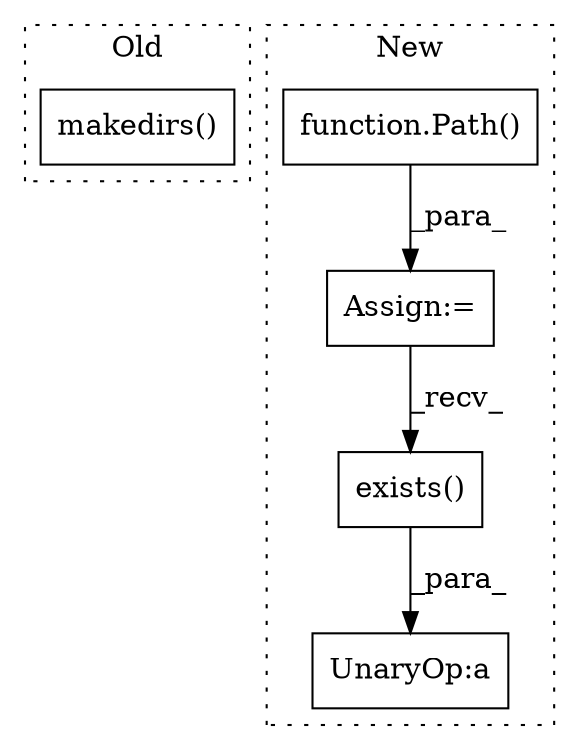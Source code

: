 digraph G {
subgraph cluster0 {
1 [label="makedirs()" a="75" s="573,605" l="12,1" shape="box"];
label = "Old";
style="dotted";
}
subgraph cluster1 {
2 [label="function.Path()" a="75" s="692,705" l="5,1" shape="box"];
3 [label="UnaryOp:a" a="61" s="738" l="22" shape="box"];
4 [label="exists()" a="75" s="742" l="18" shape="box"];
5 [label="Assign:=" a="68" s="689" l="3" shape="box"];
label = "New";
style="dotted";
}
2 -> 5 [label="_para_"];
4 -> 3 [label="_para_"];
5 -> 4 [label="_recv_"];
}